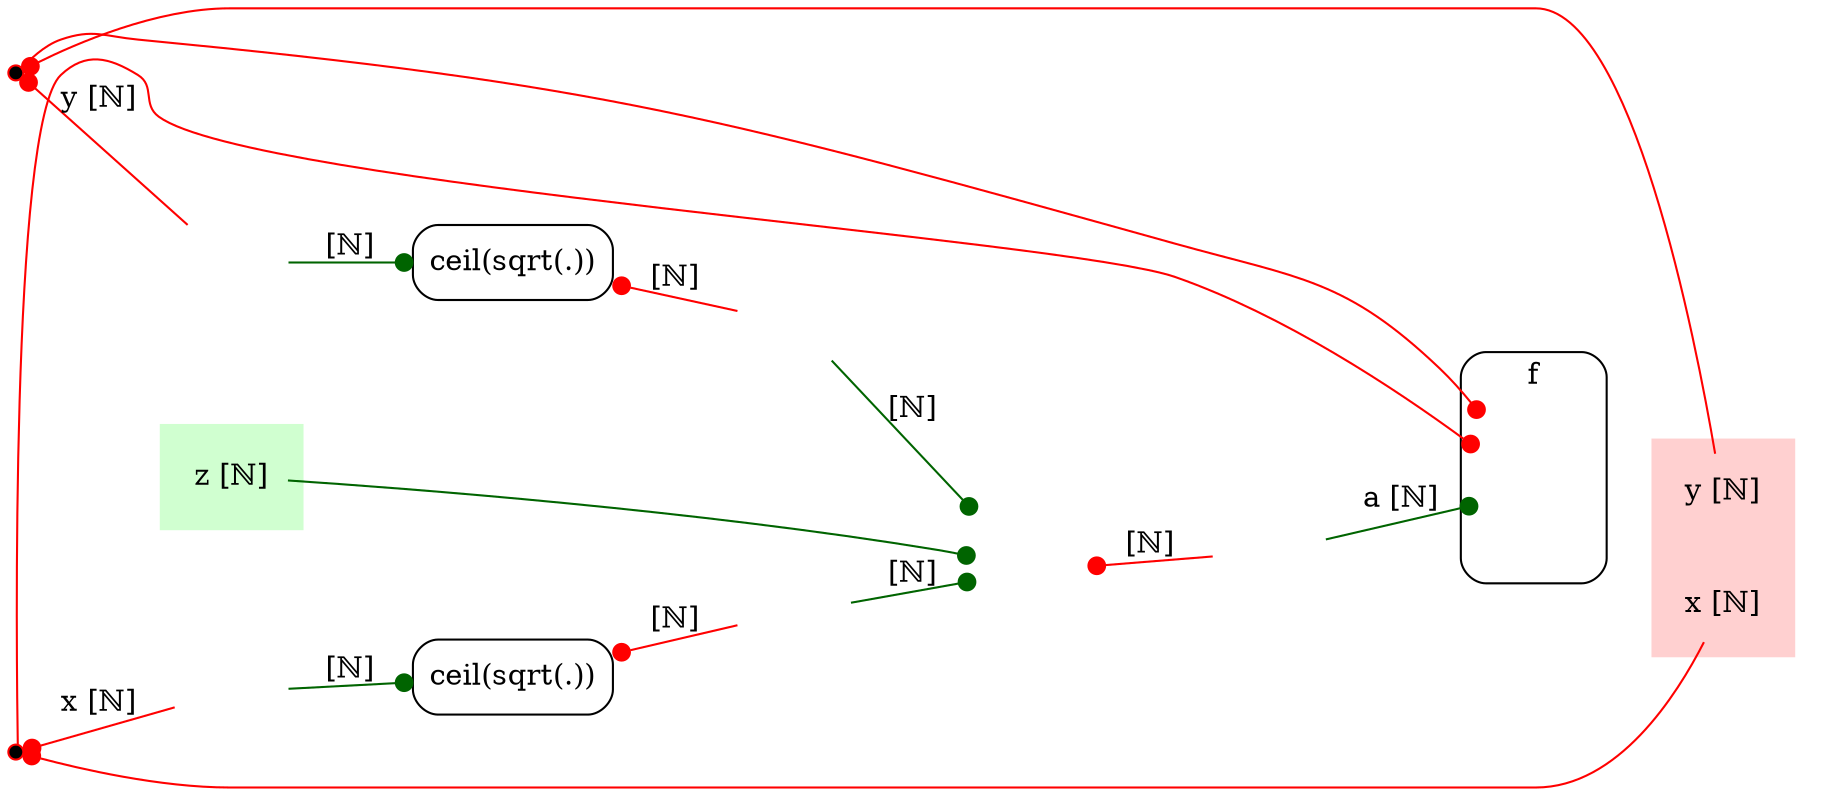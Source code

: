 /* Generated by GvGen v.0.9.1 (http://www.picviz.com/sections/opensource/gvgen.html) */

digraph G {
rankdir=LR;
   subgraph cluster1 {
   color="white";
bgcolor="#d0FFd0";
shape="plaintext";
label="";
      node14 [shape="none",label="z [ℕ]"];
   }
   subgraph cluster2 {
   shape="box";
style="rounded";
label="f";
      node3 [shape="none",fixedsize="true",imagescale="true",image="/var/folders/kf/_zwsc1_j2wn8smr7xtrrpnxc0000gn/T/tmpXJaT1Tdp-icons/resized/100/InvPlus2Nat.png",label="",height="1.0"];
   }
   node4 [width="0.1",style="filled",fillcolor="black",color="red",shape="point",label=""];
   node5 [width="0.1",style="filled",fillcolor="black",color="red",shape="point",label=""];
   node6 [shape="box",style="rounded",label="ceil(sqrt(.))"];
   node7 [shape="box",style="rounded",label="ceil(sqrt(.))"];
   node8 [shape="none",fixedsize="true",imagescale="true",image="/var/folders/kf/_zwsc1_j2wn8smr7xtrrpnxc0000gn/T/tmpXJaT1Tdp-icons/resized/100/SumNNat.png",label="",height="1.0"];
   node9 [fixedsize="true",imagescale="true",shape="plaintext",image="/var/folders/kf/_zwsc1_j2wn8smr7xtrrpnxc0000gn/T/tmpXJaT1Tdp-icons/resized/100/leq.png",label=""];
   node10 [fixedsize="true",imagescale="true",shape="plaintext",image="/var/folders/kf/_zwsc1_j2wn8smr7xtrrpnxc0000gn/T/tmpXJaT1Tdp-icons/resized/100/leq.png",label=""];
   node11 [fixedsize="true",imagescale="true",shape="plaintext",image="/var/folders/kf/_zwsc1_j2wn8smr7xtrrpnxc0000gn/T/tmpXJaT1Tdp-icons/resized/100/leq.png",label=""];
   node12 [fixedsize="true",imagescale="true",shape="plaintext",image="/var/folders/kf/_zwsc1_j2wn8smr7xtrrpnxc0000gn/T/tmpXJaT1Tdp-icons/resized/100/leq.png",label=""];
   node13 [fixedsize="true",imagescale="true",shape="plaintext",image="/var/folders/kf/_zwsc1_j2wn8smr7xtrrpnxc0000gn/T/tmpXJaT1Tdp-icons/resized/100/leq.png",label=""];
   subgraph cluster15 {
   color="white";
bgcolor="#FFd0d0";
shape="plaintext";
label="";
      node17 [shape="none",label="x [ℕ]"];
      node16 [shape="none",label="y [ℕ]"];
   }
node14->node8 [color="darkgreen",arrowhead="dot",arrowtail="none",dir="both"];
node14->node3 [style="invis",lhead=cluster2];
node14->node7 [style="invis"];
node14->node12 [style="invis"];
node3->node4 [arrowhead="none",weight="0",constraint="false",color="red",arrowtail="dot",dir="both"];
node3->node5 [arrowhead="none",weight="0",constraint="false",color="red",arrowtail="dot",dir="both"];
node3->node16 [style="invis",ltail=cluster2];
node4->node10 [color="red",arrowtail="dot",arrowhead="none",dir="both",label="y [ℕ]"];
node4->node16 [color="red",arrowtail="dot",arrowhead="none",dir="both"];
node5->node9 [color="red",arrowtail="dot",arrowhead="none",dir="both",label="x [ℕ]"];
node5->node17 [color="red",arrowtail="dot",arrowhead="none",dir="both"];
node6->node12 [color="red",arrowtail="dot",arrowhead="none",dir="both",label="[ℕ]"];
node7->node11 [color="red",arrowtail="dot",arrowhead="none",dir="both",label="[ℕ]"];
node7->node16 [style="invis"];
node8->node13 [color="red",arrowtail="dot",arrowhead="none",dir="both",label="[ℕ]"];
node9->node7 [color="darkgreen",arrowhead="dot",arrowtail="none",dir="both",label="[ℕ]"];
node10->node6 [color="darkgreen",arrowhead="dot",arrowtail="none",dir="both",label="[ℕ]"];
node11->node8 [color="darkgreen",arrowhead="dot",arrowtail="none",dir="both",label="[ℕ]"];
node12->node8 [color="darkgreen",arrowhead="dot",arrowtail="none",dir="both",label="[ℕ]"];
node12->node16 [style="invis"];
node13->node3 [color="darkgreen",arrowhead="dot",arrowtail="none",dir="both",label="a [ℕ]"];
}
